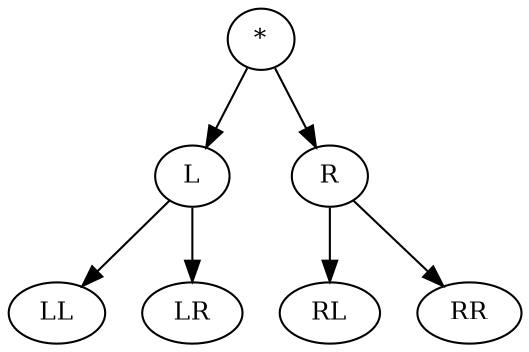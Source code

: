 digraph G {
  graph [splines=false overlap=false]
  node  [shape=ellipse, width=0.4, height=0.4, label="", fontsize=12]
  0 [style=filled, fillcolor="white", label="*"];
  1 [style=filled, fillcolor="white", label="L"];
  2 [style=filled, fillcolor="white", label="R"];
  3 [style=filled, fillcolor="white", label="LL"];
  4 [style=filled, fillcolor="white", label="LR"];
  5 [style=filled, fillcolor="white", label="RL"];
  6 [style=filled, fillcolor="white", label="RR"];

0 -> 1
0 -> 2
1 -> 3
1 -> 4
2 -> 5
2 -> 6

/*
  label = "Label text\n";  fontsize=14;
*/
}
